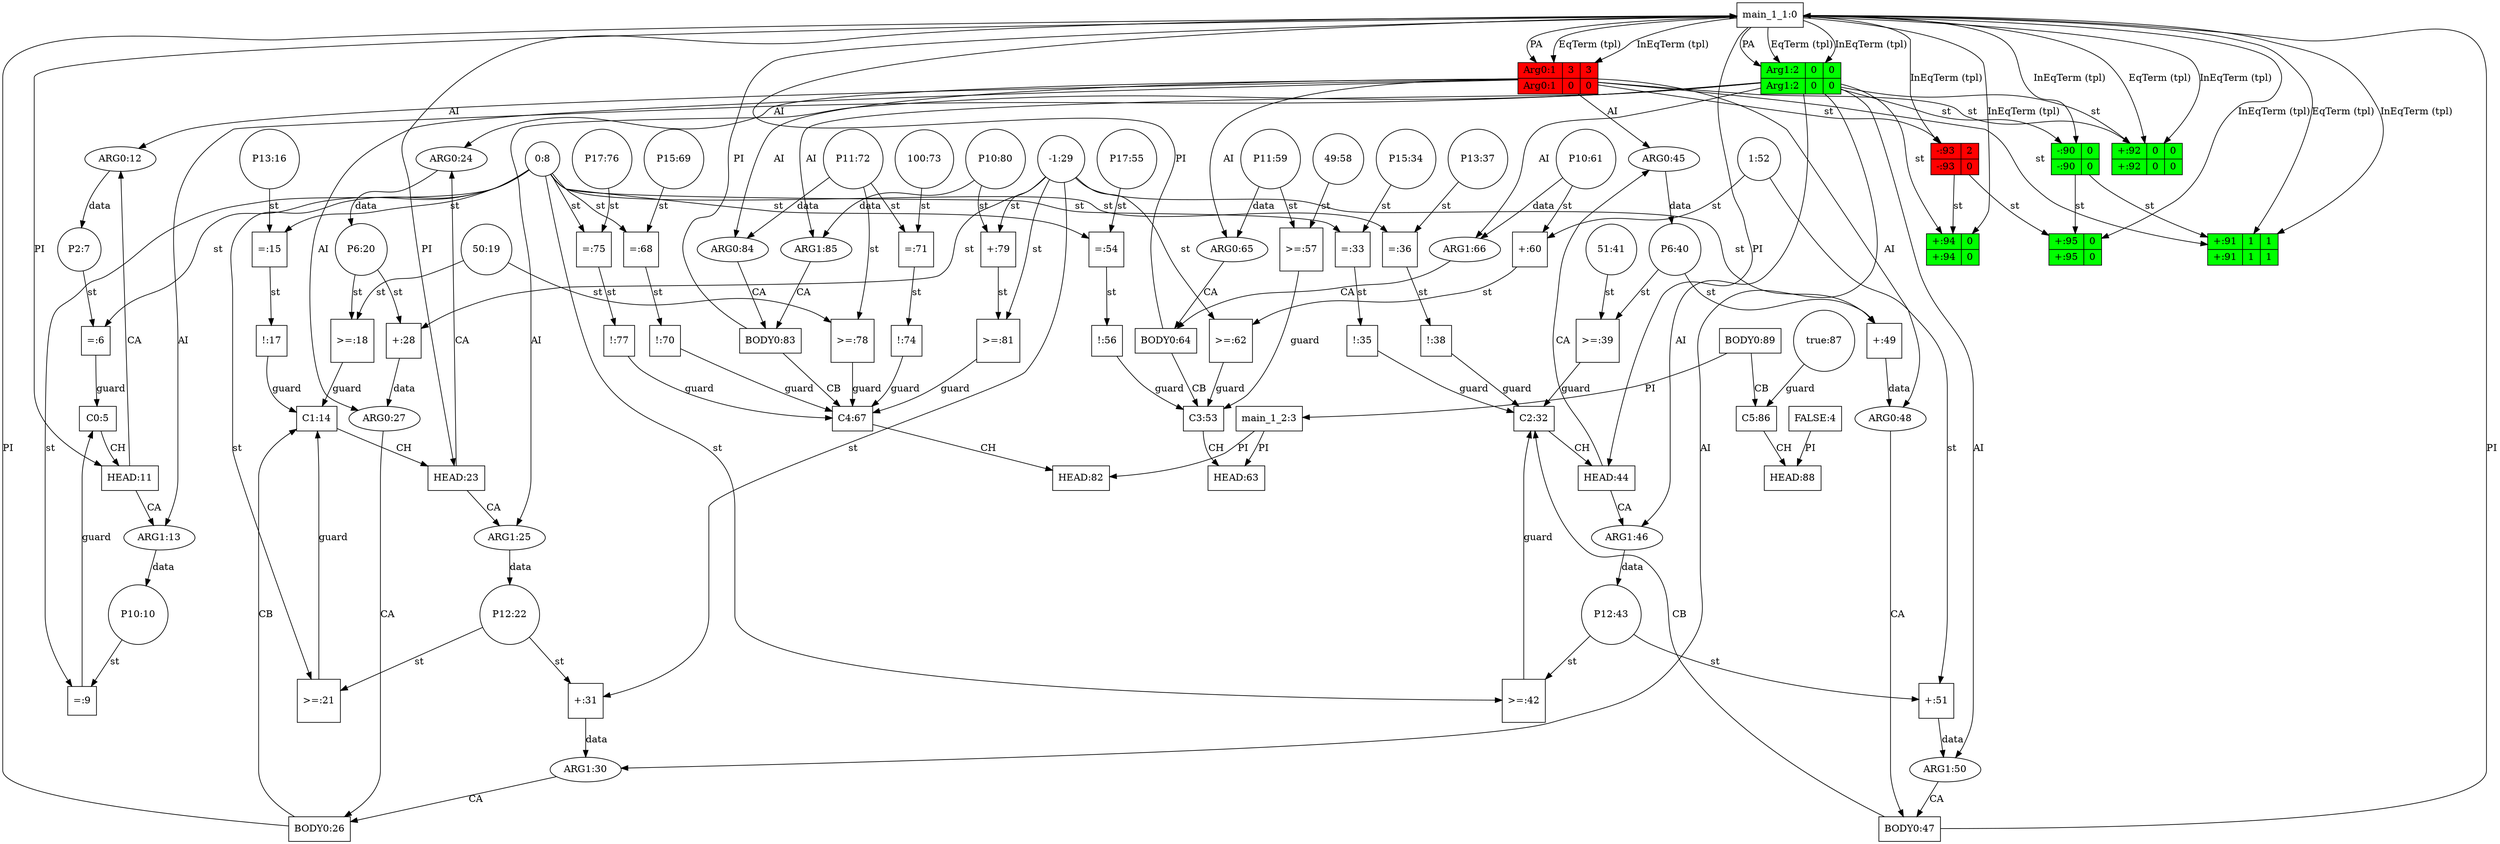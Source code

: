digraph dag { 
"predicate_0" -> "predicateArgument_0" [label="PA"]
"predicate_0" -> "predicateArgument_1" [label="PA"]
"P2_7" -> "=_6" [label="st"]
"0_8" -> "=_6" [label="st"]
"=_6" -> "clause_0" [label="guard"]
"P10_10" -> "=_9" [label="st"]
"0_8" -> "=_9" [label="st"]
"=_9" -> "clause_0" [label="guard"]
"clause_0" -> "clauseHead_0" [label="CH"]
"predicate_0" -> "clauseHead_0" [label="PI"]
"clauseHead_0" -> "clauseArgument_0" [label="CA"]
"predicateArgument_0" -> "clauseArgument_0" [label="AI"]
"clauseArgument_0" -> "P2_7" [label="data"]
"clauseHead_0" -> "clauseArgument_1" [label="CA"]
"predicateArgument_1" -> "clauseArgument_1" [label="AI"]
"clauseArgument_1" -> "P10_10" [label="data"]
"P13_16" -> "=_15" [label="st"]
"0_8" -> "=_15" [label="st"]
"=_15" -> "!_17" [label="st"]
"!_17" -> "clause_1" [label="guard"]
"50_19" -> ">=_18" [label="st"]
"P6_20" -> ">=_18" [label="st"]
">=_18" -> "clause_1" [label="guard"]
"P12_22" -> ">=_21" [label="st"]
"0_8" -> ">=_21" [label="st"]
">=_21" -> "clause_1" [label="guard"]
"clause_1" -> "clauseHead_1" [label="CH"]
"predicate_0" -> "clauseHead_1" [label="PI"]
"clauseHead_1" -> "clauseArgument_2" [label="CA"]
"predicateArgument_0" -> "clauseArgument_2" [label="AI"]
"clauseArgument_2" -> "P6_20" [label="data"]
"clauseHead_1" -> "clauseArgument_3" [label="CA"]
"predicateArgument_1" -> "clauseArgument_3" [label="AI"]
"clauseArgument_3" -> "P12_22" [label="data"]
"clauseBody_0" -> "clause_1" [label="CB"]
"clauseBody_0" -> "predicate_0" [label="PI"]
"clauseArgument_4" -> "clauseBody_0" [label="CA"]
"predicateArgument_0" -> "clauseArgument_4" [label="AI"]
"P6_20" -> "+_28" [label="st"]
"-1_29" -> "+_28" [label="st"]
"+_28" -> "clauseArgument_4" [label="data"]
"clauseArgument_5" -> "clauseBody_0" [label="CA"]
"predicateArgument_1" -> "clauseArgument_5" [label="AI"]
"P12_22" -> "+_31" [label="st"]
"-1_29" -> "+_31" [label="st"]
"+_31" -> "clauseArgument_5" [label="data"]
"P15_34" -> "=_33" [label="st"]
"0_8" -> "=_33" [label="st"]
"=_33" -> "!_35" [label="st"]
"!_35" -> "clause_2" [label="guard"]
"P13_37" -> "=_36" [label="st"]
"0_8" -> "=_36" [label="st"]
"=_36" -> "!_38" [label="st"]
"!_38" -> "clause_2" [label="guard"]
"P6_40" -> ">=_39" [label="st"]
"51_41" -> ">=_39" [label="st"]
">=_39" -> "clause_2" [label="guard"]
"P12_43" -> ">=_42" [label="st"]
"0_8" -> ">=_42" [label="st"]
">=_42" -> "clause_2" [label="guard"]
"clause_2" -> "clauseHead_2" [label="CH"]
"predicate_0" -> "clauseHead_2" [label="PI"]
"clauseHead_2" -> "clauseArgument_6" [label="CA"]
"predicateArgument_0" -> "clauseArgument_6" [label="AI"]
"clauseArgument_6" -> "P6_40" [label="data"]
"clauseHead_2" -> "clauseArgument_7" [label="CA"]
"predicateArgument_1" -> "clauseArgument_7" [label="AI"]
"clauseArgument_7" -> "P12_43" [label="data"]
"clauseBody_1" -> "clause_2" [label="CB"]
"clauseBody_1" -> "predicate_0" [label="PI"]
"clauseArgument_8" -> "clauseBody_1" [label="CA"]
"predicateArgument_0" -> "clauseArgument_8" [label="AI"]
"P6_40" -> "+_49" [label="st"]
"-1_29" -> "+_49" [label="st"]
"+_49" -> "clauseArgument_8" [label="data"]
"clauseArgument_9" -> "clauseBody_1" [label="CA"]
"predicateArgument_1" -> "clauseArgument_9" [label="AI"]
"P12_43" -> "+_51" [label="st"]
"1_52" -> "+_51" [label="st"]
"+_51" -> "clauseArgument_9" [label="data"]
"P17_55" -> "=_54" [label="st"]
"0_8" -> "=_54" [label="st"]
"=_54" -> "!_56" [label="st"]
"!_56" -> "clause_3" [label="guard"]
"49_58" -> ">=_57" [label="st"]
"P11_59" -> ">=_57" [label="st"]
">=_57" -> "clause_3" [label="guard"]
"P10_61" -> "+_60" [label="st"]
"1_52" -> "+_60" [label="st"]
"-1_29" -> ">=_62" [label="st"]
"+_60" -> ">=_62" [label="st"]
">=_62" -> "clause_3" [label="guard"]
"clause_3" -> "clauseHead_3" [label="CH"]
"predicate_1" -> "clauseHead_3" [label="PI"]
"clauseBody_2" -> "clause_3" [label="CB"]
"clauseBody_2" -> "predicate_0" [label="PI"]
"clauseArgument_10" -> "clauseBody_2" [label="CA"]
"predicateArgument_0" -> "clauseArgument_10" [label="AI"]
"P11_59" -> "clauseArgument_10" [label="data"]
"clauseArgument_11" -> "clauseBody_2" [label="CA"]
"predicateArgument_1" -> "clauseArgument_11" [label="AI"]
"P10_61" -> "clauseArgument_11" [label="data"]
"P15_69" -> "=_68" [label="st"]
"0_8" -> "=_68" [label="st"]
"=_68" -> "!_70" [label="st"]
"!_70" -> "clause_4" [label="guard"]
"P11_72" -> "=_71" [label="st"]
"100_73" -> "=_71" [label="st"]
"=_71" -> "!_74" [label="st"]
"!_74" -> "clause_4" [label="guard"]
"P17_76" -> "=_75" [label="st"]
"0_8" -> "=_75" [label="st"]
"=_75" -> "!_77" [label="st"]
"!_77" -> "clause_4" [label="guard"]
"P11_72" -> ">=_78" [label="st"]
"50_19" -> ">=_78" [label="st"]
">=_78" -> "clause_4" [label="guard"]
"P10_80" -> "+_79" [label="st"]
"-1_29" -> "+_79" [label="st"]
"-1_29" -> ">=_81" [label="st"]
"+_79" -> ">=_81" [label="st"]
">=_81" -> "clause_4" [label="guard"]
"clause_4" -> "clauseHead_4" [label="CH"]
"predicate_1" -> "clauseHead_4" [label="PI"]
"clauseBody_3" -> "clause_4" [label="CB"]
"clauseBody_3" -> "predicate_0" [label="PI"]
"clauseArgument_12" -> "clauseBody_3" [label="CA"]
"predicateArgument_0" -> "clauseArgument_12" [label="AI"]
"P11_72" -> "clauseArgument_12" [label="data"]
"clauseArgument_13" -> "clauseBody_3" [label="CA"]
"predicateArgument_1" -> "clauseArgument_13" [label="AI"]
"P10_80" -> "clauseArgument_13" [label="data"]
"true_87" -> "clause_5" [label="guard"]
"clause_5" -> "clauseHead_5" [label="CH"]
"FALSE" -> "clauseHead_5" [label="PI"]
"clauseBody_4" -> "clause_5" [label="CB"]
"clauseBody_4" -> "predicate_1" [label="PI"]
"predicateArgument_1" -> "-_90" [label="st"]
"predicateArgument_0" -> "+_91" [label="st"]
"-_90" -> "+_91" [label="st"]
"predicateArgument_0" -> "+_92" [label="st"]
"predicateArgument_1" -> "+_92" [label="st"]
"predicateArgument_0" -> "-_93" [label="st"]
"predicateArgument_1" -> "+_94" [label="st"]
"-_93" -> "+_94" [label="st"]
"-_93" -> "+_95" [label="st"]
"-_90" -> "+_95" [label="st"]
"predicate_0" -> "predicateArgument_0" [label="EqTerm (tpl)"]
"predicate_0" -> "predicateArgument_1" [label="EqTerm (tpl)"]
"predicate_0" -> "+_91" [label="EqTerm (tpl)"]
"predicate_0" -> "+_92" [label="EqTerm (tpl)"]
"predicate_0" -> "predicateArgument_0" [label="InEqTerm (tpl)"]
"predicate_0" -> "predicateArgument_1" [label="InEqTerm (tpl)"]
"predicate_0" -> "-_93" [label="InEqTerm (tpl)"]
"predicate_0" -> "-_90" [label="InEqTerm (tpl)"]
"predicate_0" -> "+_91" [label="InEqTerm (tpl)"]
"predicate_0" -> "+_94" [label="InEqTerm (tpl)"]
"predicate_0" -> "+_92" [label="InEqTerm (tpl)"]
"predicate_0" -> "+_95" [label="InEqTerm (tpl)"]
"=_15" [label="=:15" nodeName="=_15" class=operator shape="square" color=black fillcolor=white style=filled];
"!_70" [label="!:70" nodeName="!_70" class=operator shape="square" color=black fillcolor=white style=filled];
"clauseArgument_0" [label="ARG0:12" nodeName="clauseArgument_0" class=clauseArgument shape="ellipse" color=black fillcolor=white style=filled];
"!_56" [label="!:56" nodeName="!_56" class=operator shape="square" color=black fillcolor=white style=filled];
"=_9" [label="=:9" nodeName="=_9" class=operator shape="square" color=black fillcolor=white style=filled];
"clauseArgument_10" [label="ARG0:65" nodeName="clauseArgument_10" class=clauseArgument shape="ellipse" color=black fillcolor=white style=filled];
"clauseHead_3" [label="HEAD:63" nodeName="clauseHead_3" class=clauseHead shape="box" color=black fillcolor=white style=filled];
"+_31" [label="+:31" nodeName="+_31" class=operator shape="square" color=black fillcolor=white style=filled];
"=_6" [label="=:6" nodeName="=_6" class=operator shape="square" color=black fillcolor=white style=filled];
">=_81" [label=">=:81" nodeName=">=_81" class=operator shape="square" color=black fillcolor=white style=filled];
"clause_5" [label="C5:86" nodeName="clause_5" class=clause shape="box" color=black fillcolor=white style=filled];
"clauseArgument_6" [label="ARG0:45" nodeName="clauseArgument_6" class=clauseArgument shape="ellipse" color=black fillcolor=white style=filled];
"+_91"[  color=black fillcolor=green style=filled shape=record label="{{+:91|1|1}|{+:91|1|1}}"];
"+_60" [label="+:60" nodeName="+_60" class=operator shape="square" color=black fillcolor=white style=filled];
"clauseHead_0" [label="HEAD:11" nodeName="clauseHead_0" class=clauseHead shape="box" color=black fillcolor=white style=filled];
"1_52" [label="1:52" nodeName="1_52" class=constant shape="circle" color=black fillcolor=white style=filled];
"P10_10" [label="P10:10" nodeName="P10_10" class=symbolicConstant shape="circle" color=black fillcolor=white style=filled];
"P17_55" [label="P17:55" nodeName="P17_55" class=symbolicConstant shape="circle" color=black fillcolor=white style=filled];
"clauseArgument_13" [label="ARG1:85" nodeName="clauseArgument_13" class=clauseArgument shape="ellipse" color=black fillcolor=white style=filled];
"clauseArgument_3" [label="ARG1:25" nodeName="clauseArgument_3" class=clauseArgument shape="ellipse" color=black fillcolor=white style=filled];
"clause_2" [label="C2:32" nodeName="clause_2" class=clause shape="box" color=black fillcolor=white style=filled];
"predicate_1" [label="main_1_2:3" nodeName="predicate_1" class=predicateName shape="box" color=black fillcolor=white style=filled];
"clauseBody_2" [label="BODY0:64" nodeName="clauseBody_2" class=clauseBody shape="box" color=black fillcolor=white style=filled];
"clauseBody_3" [label="BODY0:83" nodeName="clauseBody_3" class=clauseBody shape="box" color=black fillcolor=white style=filled];
">=_42" [label=">=:42" nodeName=">=_42" class=operator shape="square" color=black fillcolor=white style=filled];
">=_21" [label=">=:21" nodeName=">=_21" class=operator shape="square" color=black fillcolor=white style=filled];
"clauseArgument_5" [label="ARG1:30" nodeName="clauseArgument_5" class=clauseArgument shape="ellipse" color=black fillcolor=white style=filled];
"predicateArgument_0"[  color=black fillcolor=red style=filled shape=record label="{{Arg0:1|3|3}|{Arg0:1|0|0}}"];
"-_90"[  color=black fillcolor=green style=filled shape=record label="{{-:90|0}|{-:90|0}}"];
"clause_1" [label="C1:14" nodeName="clause_1" class=clause shape="box" color=black fillcolor=white style=filled];
"clauseArgument_1" [label="ARG1:13" nodeName="clauseArgument_1" class=clauseArgument shape="ellipse" color=black fillcolor=white style=filled];
"50_19" [label="50:19" nodeName="50_19" class=constant shape="circle" color=black fillcolor=white style=filled];
"P6_40" [label="P6:40" nodeName="P6_40" class=symbolicConstant shape="circle" color=black fillcolor=white style=filled];
"clauseHead_2" [label="HEAD:44" nodeName="clauseHead_2" class=clauseHead shape="box" color=black fillcolor=white style=filled];
"clauseArgument_9" [label="ARG1:50" nodeName="clauseArgument_9" class=clauseArgument shape="ellipse" color=black fillcolor=white style=filled];
"P15_69" [label="P15:69" nodeName="P15_69" class=symbolicConstant shape="circle" color=black fillcolor=white style=filled];
"clauseArgument_12" [label="ARG0:84" nodeName="clauseArgument_12" class=clauseArgument shape="ellipse" color=black fillcolor=white style=filled];
"+_28" [label="+:28" nodeName="+_28" class=operator shape="square" color=black fillcolor=white style=filled];
"!_77" [label="!:77" nodeName="!_77" class=operator shape="square" color=black fillcolor=white style=filled];
"P12_43" [label="P12:43" nodeName="P12_43" class=symbolicConstant shape="circle" color=black fillcolor=white style=filled];
"+_94"[  color=black fillcolor=green style=filled shape=record label="{{+:94|0}|{+:94|0}}"];
"!_17" [label="!:17" nodeName="!_17" class=operator shape="square" color=black fillcolor=white style=filled];
"clause_0" [label="C0:5" nodeName="clause_0" class=clause shape="box" color=black fillcolor=white style=filled];
"clauseBody_4" [label="BODY0:89" nodeName="clauseBody_4" class=clauseBody shape="box" color=black fillcolor=white style=filled];
"+_49" [label="+:49" nodeName="+_49" class=operator shape="square" color=black fillcolor=white style=filled];
"!_74" [label="!:74" nodeName="!_74" class=operator shape="square" color=black fillcolor=white style=filled];
"P13_16" [label="P13:16" nodeName="P13_16" class=symbolicConstant shape="circle" color=black fillcolor=white style=filled];
"FALSE" [label="FALSE:4" nodeName="FALSE" class=FALSE shape="box" color=black fillcolor=white style=filled];
"=_68" [label="=:68" nodeName="=_68" class=operator shape="square" color=black fillcolor=white style=filled];
"clauseArgument_4" [label="ARG0:27" nodeName="clauseArgument_4" class=clauseArgument shape="ellipse" color=black fillcolor=white style=filled];
"P10_61" [label="P10:61" nodeName="P10_61" class=symbolicConstant shape="circle" color=black fillcolor=white style=filled];
"clauseHead_1" [label="HEAD:23" nodeName="clauseHead_1" class=clauseHead shape="box" color=black fillcolor=white style=filled];
"predicate_0" [label="main_1_1:0" nodeName="predicate_0" class=predicateName shape="box" color=black fillcolor=white style=filled];
"P2_7" [label="P2:7" nodeName="P2_7" class=symbolicConstant shape="circle" color=black fillcolor=white style=filled];
"predicateArgument_1"[  color=black fillcolor=green style=filled shape=record label="{{Arg1:2|0|0}|{Arg1:2|0|0}}"];
">=_57" [label=">=:57" nodeName=">=_57" class=operator shape="square" color=black fillcolor=white style=filled];
"clauseArgument_11" [label="ARG1:66" nodeName="clauseArgument_11" class=clauseArgument shape="ellipse" color=black fillcolor=white style=filled];
"P17_76" [label="P17:76" nodeName="P17_76" class=symbolicConstant shape="circle" color=black fillcolor=white style=filled];
"clauseArgument_8" [label="ARG0:48" nodeName="clauseArgument_8" class=clauseArgument shape="ellipse" color=black fillcolor=white style=filled];
"-1_29" [label="-1:29" nodeName="-1_29" class=constant shape="circle" color=black fillcolor=white style=filled];
"clause_4" [label="C4:67" nodeName="clause_4" class=clause shape="box" color=black fillcolor=white style=filled];
"clauseBody_0" [label="BODY0:26" nodeName="clauseBody_0" class=clauseBody shape="box" color=black fillcolor=white style=filled];
"-_93"[  color=black fillcolor=red style=filled shape=record label="{{-:93|2}|{-:93|0}}"];
"=_36" [label="=:36" nodeName="=_36" class=operator shape="square" color=black fillcolor=white style=filled];
"P11_72" [label="P11:72" nodeName="P11_72" class=symbolicConstant shape="circle" color=black fillcolor=white style=filled];
"clauseHead_5" [label="HEAD:88" nodeName="clauseHead_5" class=clauseHead shape="box" color=black fillcolor=white style=filled];
">=_18" [label=">=:18" nodeName=">=_18" class=operator shape="square" color=black fillcolor=white style=filled];
"P13_37" [label="P13:37" nodeName="P13_37" class=symbolicConstant shape="circle" color=black fillcolor=white style=filled];
"+_51" [label="+:51" nodeName="+_51" class=operator shape="square" color=black fillcolor=white style=filled];
">=_78" [label=">=:78" nodeName=">=_78" class=operator shape="square" color=black fillcolor=white style=filled];
"+_79" [label="+:79" nodeName="+_79" class=operator shape="square" color=black fillcolor=white style=filled];
"clauseHead_4" [label="HEAD:82" nodeName="clauseHead_4" class=clauseHead shape="box" color=black fillcolor=white style=filled];
">=_62" [label=">=:62" nodeName=">=_62" class=operator shape="square" color=black fillcolor=white style=filled];
"+_95"[  color=black fillcolor=green style=filled shape=record label="{{+:95|0}|{+:95|0}}"];
"P6_20" [label="P6:20" nodeName="P6_20" class=symbolicConstant shape="circle" color=black fillcolor=white style=filled];
"!_38" [label="!:38" nodeName="!_38" class=operator shape="square" color=black fillcolor=white style=filled];
"51_41" [label="51:41" nodeName="51_41" class=constant shape="circle" color=black fillcolor=white style=filled];
"=_54" [label="=:54" nodeName="=_54" class=operator shape="square" color=black fillcolor=white style=filled];
"=_71" [label="=:71" nodeName="=_71" class=operator shape="square" color=black fillcolor=white style=filled];
"clause_3" [label="C3:53" nodeName="clause_3" class=clause shape="box" color=black fillcolor=white style=filled];
"+_92"[  color=black fillcolor=green style=filled shape=record label="{{+:92|0|0}|{+:92|0|0}}"];
"clauseArgument_2" [label="ARG0:24" nodeName="clauseArgument_2" class=clauseArgument shape="ellipse" color=black fillcolor=white style=filled];
"true_87" [label="true:87" nodeName="true_87" class=constant shape="circle" color=black fillcolor=white style=filled];
">=_39" [label=">=:39" nodeName=">=_39" class=operator shape="square" color=black fillcolor=white style=filled];
"!_35" [label="!:35" nodeName="!_35" class=operator shape="square" color=black fillcolor=white style=filled];
"clauseArgument_7" [label="ARG1:46" nodeName="clauseArgument_7" class=clauseArgument shape="ellipse" color=black fillcolor=white style=filled];
"P10_80" [label="P10:80" nodeName="P10_80" class=symbolicConstant shape="circle" color=black fillcolor=white style=filled];
"=_75" [label="=:75" nodeName="=_75" class=operator shape="square" color=black fillcolor=white style=filled];
"P15_34" [label="P15:34" nodeName="P15_34" class=symbolicConstant shape="circle" color=black fillcolor=white style=filled];
"P12_22" [label="P12:22" nodeName="P12_22" class=symbolicConstant shape="circle" color=black fillcolor=white style=filled];
"49_58" [label="49:58" nodeName="49_58" class=constant shape="circle" color=black fillcolor=white style=filled];
"P11_59" [label="P11:59" nodeName="P11_59" class=symbolicConstant shape="circle" color=black fillcolor=white style=filled];
"0_8" [label="0:8" nodeName="0_8" class=constant shape="circle" color=black fillcolor=white style=filled];
"clauseBody_1" [label="BODY0:47" nodeName="clauseBody_1" class=clauseBody shape="box" color=black fillcolor=white style=filled];
"=_33" [label="=:33" nodeName="=_33" class=operator shape="square" color=black fillcolor=white style=filled];
"100_73" [label="100:73" nodeName="100_73" class=constant shape="circle" color=black fillcolor=white style=filled];
}
